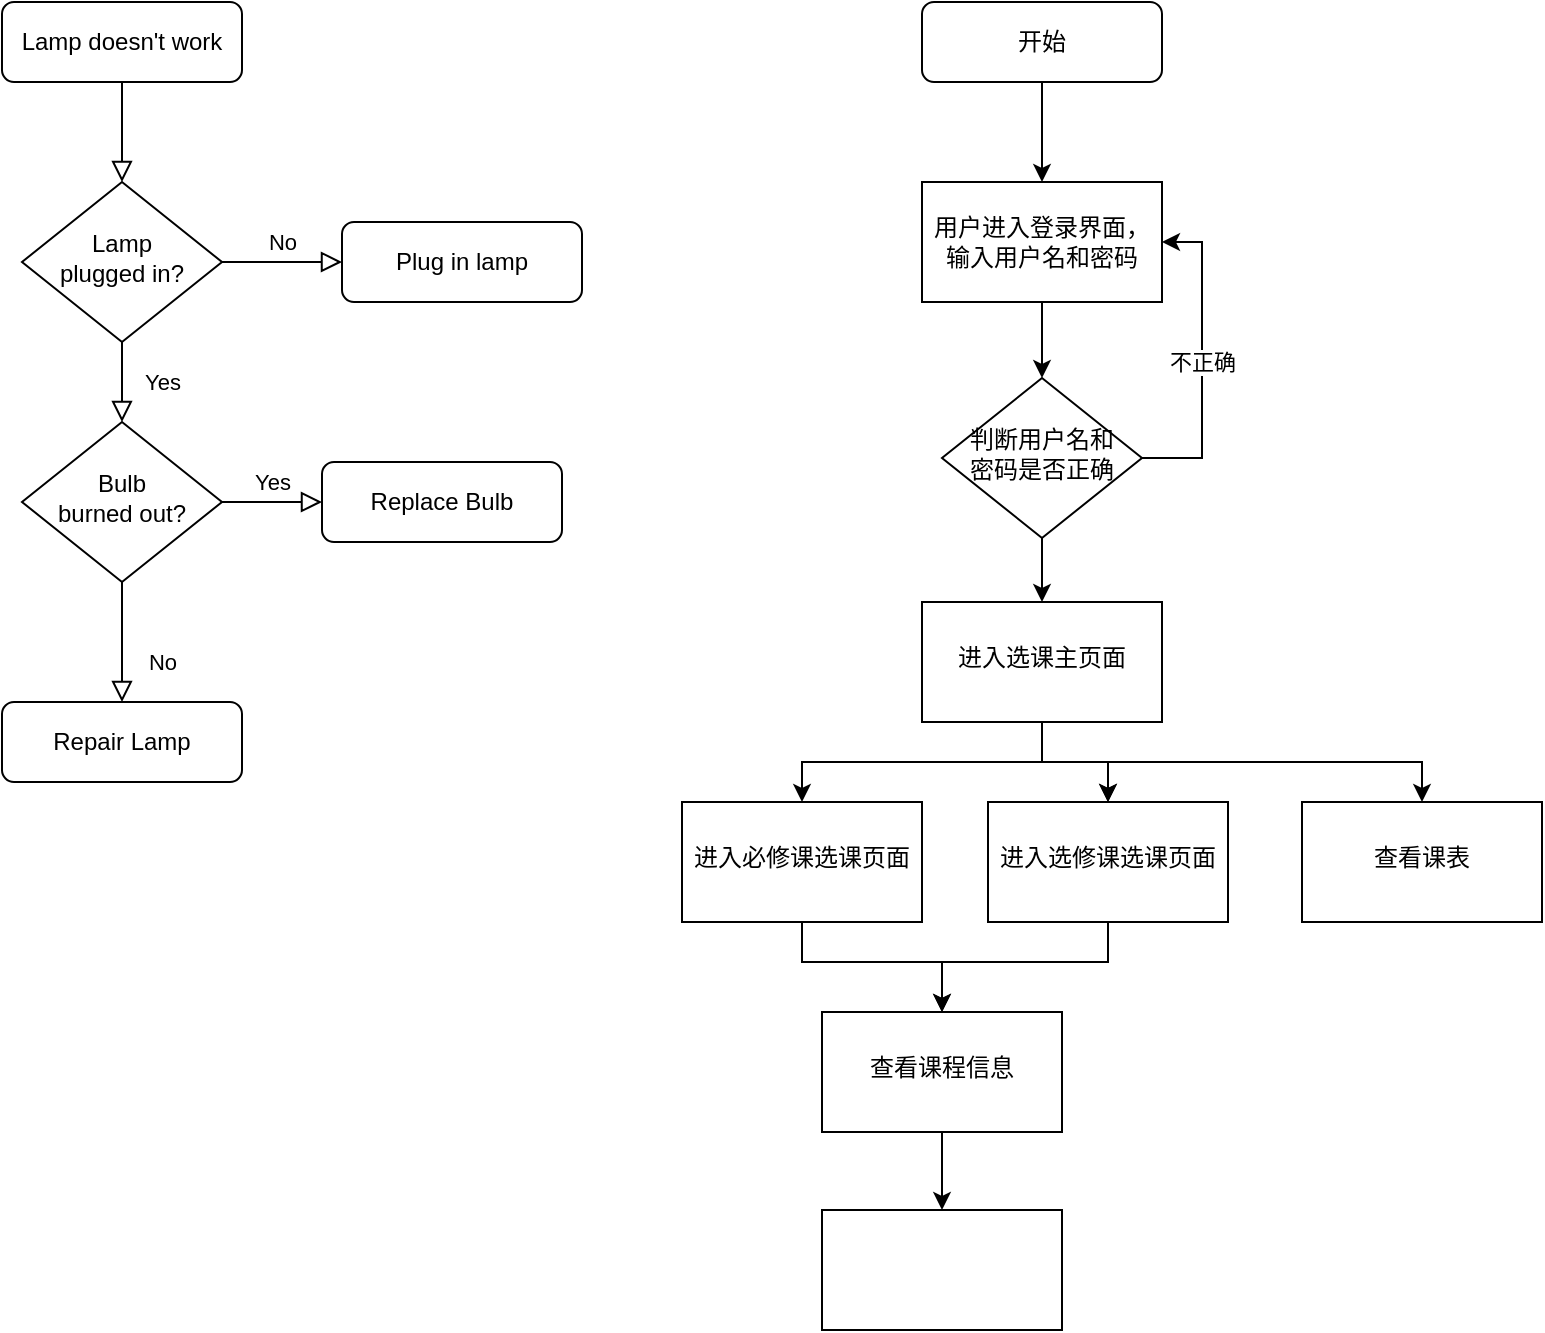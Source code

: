 <mxfile version="21.0.2" type="github">
  <diagram id="C5RBs43oDa-KdzZeNtuy" name="Page-1">
    <mxGraphModel dx="548" dy="370" grid="1" gridSize="10" guides="1" tooltips="1" connect="1" arrows="1" fold="1" page="1" pageScale="1" pageWidth="827" pageHeight="1169" math="0" shadow="0">
      <root>
        <mxCell id="WIyWlLk6GJQsqaUBKTNV-0" />
        <mxCell id="WIyWlLk6GJQsqaUBKTNV-1" parent="WIyWlLk6GJQsqaUBKTNV-0" />
        <mxCell id="WIyWlLk6GJQsqaUBKTNV-2" value="" style="rounded=0;html=1;jettySize=auto;orthogonalLoop=1;fontSize=11;endArrow=block;endFill=0;endSize=8;strokeWidth=1;shadow=0;labelBackgroundColor=none;edgeStyle=orthogonalEdgeStyle;" parent="WIyWlLk6GJQsqaUBKTNV-1" source="WIyWlLk6GJQsqaUBKTNV-3" target="WIyWlLk6GJQsqaUBKTNV-6" edge="1">
          <mxGeometry relative="1" as="geometry" />
        </mxCell>
        <mxCell id="WIyWlLk6GJQsqaUBKTNV-3" value="Lamp doesn&#39;t work" style="rounded=1;whiteSpace=wrap;html=1;fontSize=12;glass=0;strokeWidth=1;shadow=0;" parent="WIyWlLk6GJQsqaUBKTNV-1" vertex="1">
          <mxGeometry x="160" y="80" width="120" height="40" as="geometry" />
        </mxCell>
        <mxCell id="WIyWlLk6GJQsqaUBKTNV-4" value="Yes" style="rounded=0;html=1;jettySize=auto;orthogonalLoop=1;fontSize=11;endArrow=block;endFill=0;endSize=8;strokeWidth=1;shadow=0;labelBackgroundColor=none;edgeStyle=orthogonalEdgeStyle;" parent="WIyWlLk6GJQsqaUBKTNV-1" source="WIyWlLk6GJQsqaUBKTNV-6" target="WIyWlLk6GJQsqaUBKTNV-10" edge="1">
          <mxGeometry y="20" relative="1" as="geometry">
            <mxPoint as="offset" />
          </mxGeometry>
        </mxCell>
        <mxCell id="WIyWlLk6GJQsqaUBKTNV-5" value="No" style="edgeStyle=orthogonalEdgeStyle;rounded=0;html=1;jettySize=auto;orthogonalLoop=1;fontSize=11;endArrow=block;endFill=0;endSize=8;strokeWidth=1;shadow=0;labelBackgroundColor=none;" parent="WIyWlLk6GJQsqaUBKTNV-1" source="WIyWlLk6GJQsqaUBKTNV-6" target="WIyWlLk6GJQsqaUBKTNV-7" edge="1">
          <mxGeometry y="10" relative="1" as="geometry">
            <mxPoint as="offset" />
          </mxGeometry>
        </mxCell>
        <mxCell id="WIyWlLk6GJQsqaUBKTNV-6" value="Lamp&lt;br&gt;plugged in?" style="rhombus;whiteSpace=wrap;html=1;shadow=0;fontFamily=Helvetica;fontSize=12;align=center;strokeWidth=1;spacing=6;spacingTop=-4;" parent="WIyWlLk6GJQsqaUBKTNV-1" vertex="1">
          <mxGeometry x="170" y="170" width="100" height="80" as="geometry" />
        </mxCell>
        <mxCell id="WIyWlLk6GJQsqaUBKTNV-7" value="Plug in lamp" style="rounded=1;whiteSpace=wrap;html=1;fontSize=12;glass=0;strokeWidth=1;shadow=0;" parent="WIyWlLk6GJQsqaUBKTNV-1" vertex="1">
          <mxGeometry x="330" y="190" width="120" height="40" as="geometry" />
        </mxCell>
        <mxCell id="WIyWlLk6GJQsqaUBKTNV-8" value="No" style="rounded=0;html=1;jettySize=auto;orthogonalLoop=1;fontSize=11;endArrow=block;endFill=0;endSize=8;strokeWidth=1;shadow=0;labelBackgroundColor=none;edgeStyle=orthogonalEdgeStyle;" parent="WIyWlLk6GJQsqaUBKTNV-1" source="WIyWlLk6GJQsqaUBKTNV-10" target="WIyWlLk6GJQsqaUBKTNV-11" edge="1">
          <mxGeometry x="0.333" y="20" relative="1" as="geometry">
            <mxPoint as="offset" />
          </mxGeometry>
        </mxCell>
        <mxCell id="WIyWlLk6GJQsqaUBKTNV-9" value="Yes" style="edgeStyle=orthogonalEdgeStyle;rounded=0;html=1;jettySize=auto;orthogonalLoop=1;fontSize=11;endArrow=block;endFill=0;endSize=8;strokeWidth=1;shadow=0;labelBackgroundColor=none;" parent="WIyWlLk6GJQsqaUBKTNV-1" source="WIyWlLk6GJQsqaUBKTNV-10" target="WIyWlLk6GJQsqaUBKTNV-12" edge="1">
          <mxGeometry y="10" relative="1" as="geometry">
            <mxPoint as="offset" />
          </mxGeometry>
        </mxCell>
        <mxCell id="WIyWlLk6GJQsqaUBKTNV-10" value="Bulb&lt;br&gt;burned out?" style="rhombus;whiteSpace=wrap;html=1;shadow=0;fontFamily=Helvetica;fontSize=12;align=center;strokeWidth=1;spacing=6;spacingTop=-4;" parent="WIyWlLk6GJQsqaUBKTNV-1" vertex="1">
          <mxGeometry x="170" y="290" width="100" height="80" as="geometry" />
        </mxCell>
        <mxCell id="WIyWlLk6GJQsqaUBKTNV-11" value="Repair Lamp" style="rounded=1;whiteSpace=wrap;html=1;fontSize=12;glass=0;strokeWidth=1;shadow=0;" parent="WIyWlLk6GJQsqaUBKTNV-1" vertex="1">
          <mxGeometry x="160" y="430" width="120" height="40" as="geometry" />
        </mxCell>
        <mxCell id="WIyWlLk6GJQsqaUBKTNV-12" value="Replace Bulb" style="rounded=1;whiteSpace=wrap;html=1;fontSize=12;glass=0;strokeWidth=1;shadow=0;" parent="WIyWlLk6GJQsqaUBKTNV-1" vertex="1">
          <mxGeometry x="320" y="310" width="120" height="40" as="geometry" />
        </mxCell>
        <mxCell id="jGKwaP8b4mZDkgeBbSFk-14" value="" style="edgeStyle=orthogonalEdgeStyle;rounded=0;orthogonalLoop=1;jettySize=auto;html=1;" edge="1" parent="WIyWlLk6GJQsqaUBKTNV-1" source="jGKwaP8b4mZDkgeBbSFk-5" target="jGKwaP8b4mZDkgeBbSFk-13">
          <mxGeometry relative="1" as="geometry" />
        </mxCell>
        <mxCell id="jGKwaP8b4mZDkgeBbSFk-5" value="开始" style="rounded=1;whiteSpace=wrap;html=1;fontSize=12;glass=0;strokeWidth=1;shadow=0;" vertex="1" parent="WIyWlLk6GJQsqaUBKTNV-1">
          <mxGeometry x="620" y="80" width="120" height="40" as="geometry" />
        </mxCell>
        <mxCell id="jGKwaP8b4mZDkgeBbSFk-16" style="edgeStyle=orthogonalEdgeStyle;rounded=0;orthogonalLoop=1;jettySize=auto;html=1;entryX=1;entryY=0.5;entryDx=0;entryDy=0;" edge="1" parent="WIyWlLk6GJQsqaUBKTNV-1" source="jGKwaP8b4mZDkgeBbSFk-8" target="jGKwaP8b4mZDkgeBbSFk-13">
          <mxGeometry relative="1" as="geometry">
            <Array as="points">
              <mxPoint x="760" y="308" />
              <mxPoint x="760" y="200" />
            </Array>
          </mxGeometry>
        </mxCell>
        <mxCell id="jGKwaP8b4mZDkgeBbSFk-17" value="不正确" style="edgeLabel;html=1;align=center;verticalAlign=middle;resizable=0;points=[];" vertex="1" connectable="0" parent="jGKwaP8b4mZDkgeBbSFk-16">
          <mxGeometry x="-0.177" y="-9" relative="1" as="geometry">
            <mxPoint x="-9" y="-13" as="offset" />
          </mxGeometry>
        </mxCell>
        <mxCell id="jGKwaP8b4mZDkgeBbSFk-19" value="" style="edgeStyle=orthogonalEdgeStyle;rounded=0;orthogonalLoop=1;jettySize=auto;html=1;" edge="1" parent="WIyWlLk6GJQsqaUBKTNV-1" source="jGKwaP8b4mZDkgeBbSFk-8" target="jGKwaP8b4mZDkgeBbSFk-18">
          <mxGeometry relative="1" as="geometry" />
        </mxCell>
        <mxCell id="jGKwaP8b4mZDkgeBbSFk-8" value="判断用户名和&lt;br&gt;密码是否正确" style="rhombus;whiteSpace=wrap;html=1;shadow=0;fontFamily=Helvetica;fontSize=12;align=center;strokeWidth=1;spacing=6;spacingTop=-4;" vertex="1" parent="WIyWlLk6GJQsqaUBKTNV-1">
          <mxGeometry x="630" y="268" width="100" height="80" as="geometry" />
        </mxCell>
        <mxCell id="jGKwaP8b4mZDkgeBbSFk-15" style="edgeStyle=orthogonalEdgeStyle;rounded=0;orthogonalLoop=1;jettySize=auto;html=1;exitX=0.5;exitY=1;exitDx=0;exitDy=0;entryX=0.5;entryY=0;entryDx=0;entryDy=0;" edge="1" parent="WIyWlLk6GJQsqaUBKTNV-1" source="jGKwaP8b4mZDkgeBbSFk-13" target="jGKwaP8b4mZDkgeBbSFk-8">
          <mxGeometry relative="1" as="geometry" />
        </mxCell>
        <mxCell id="jGKwaP8b4mZDkgeBbSFk-13" value="用户进入登录界面，输入用户名和密码" style="whiteSpace=wrap;html=1;rounded=0;glass=0;strokeWidth=1;shadow=0;" vertex="1" parent="WIyWlLk6GJQsqaUBKTNV-1">
          <mxGeometry x="620" y="170" width="120" height="60" as="geometry" />
        </mxCell>
        <mxCell id="jGKwaP8b4mZDkgeBbSFk-21" value="" style="edgeStyle=orthogonalEdgeStyle;rounded=0;orthogonalLoop=1;jettySize=auto;html=1;" edge="1" parent="WIyWlLk6GJQsqaUBKTNV-1" source="jGKwaP8b4mZDkgeBbSFk-18" target="jGKwaP8b4mZDkgeBbSFk-20">
          <mxGeometry relative="1" as="geometry" />
        </mxCell>
        <mxCell id="jGKwaP8b4mZDkgeBbSFk-24" value="" style="edgeStyle=orthogonalEdgeStyle;rounded=0;orthogonalLoop=1;jettySize=auto;html=1;" edge="1" parent="WIyWlLk6GJQsqaUBKTNV-1" source="jGKwaP8b4mZDkgeBbSFk-18" target="jGKwaP8b4mZDkgeBbSFk-23">
          <mxGeometry relative="1" as="geometry" />
        </mxCell>
        <mxCell id="jGKwaP8b4mZDkgeBbSFk-25" value="" style="edgeStyle=orthogonalEdgeStyle;rounded=0;orthogonalLoop=1;jettySize=auto;html=1;" edge="1" parent="WIyWlLk6GJQsqaUBKTNV-1" source="jGKwaP8b4mZDkgeBbSFk-18" target="jGKwaP8b4mZDkgeBbSFk-23">
          <mxGeometry relative="1" as="geometry" />
        </mxCell>
        <mxCell id="jGKwaP8b4mZDkgeBbSFk-27" value="" style="edgeStyle=orthogonalEdgeStyle;rounded=0;orthogonalLoop=1;jettySize=auto;html=1;exitX=0.5;exitY=1;exitDx=0;exitDy=0;" edge="1" parent="WIyWlLk6GJQsqaUBKTNV-1" source="jGKwaP8b4mZDkgeBbSFk-18" target="jGKwaP8b4mZDkgeBbSFk-26">
          <mxGeometry relative="1" as="geometry" />
        </mxCell>
        <mxCell id="jGKwaP8b4mZDkgeBbSFk-18" value="进入选课主页面" style="whiteSpace=wrap;html=1;shadow=0;strokeWidth=1;spacing=6;spacingTop=-4;" vertex="1" parent="WIyWlLk6GJQsqaUBKTNV-1">
          <mxGeometry x="620" y="380" width="120" height="60" as="geometry" />
        </mxCell>
        <mxCell id="jGKwaP8b4mZDkgeBbSFk-34" value="" style="edgeStyle=orthogonalEdgeStyle;rounded=0;orthogonalLoop=1;jettySize=auto;html=1;" edge="1" parent="WIyWlLk6GJQsqaUBKTNV-1" source="jGKwaP8b4mZDkgeBbSFk-20" target="jGKwaP8b4mZDkgeBbSFk-33">
          <mxGeometry relative="1" as="geometry">
            <Array as="points">
              <mxPoint x="560" y="560" />
              <mxPoint x="630" y="560" />
            </Array>
          </mxGeometry>
        </mxCell>
        <mxCell id="jGKwaP8b4mZDkgeBbSFk-20" value="进入必修课选课页面" style="whiteSpace=wrap;html=1;shadow=0;strokeWidth=1;spacing=6;spacingTop=-4;" vertex="1" parent="WIyWlLk6GJQsqaUBKTNV-1">
          <mxGeometry x="500" y="480" width="120" height="60" as="geometry" />
        </mxCell>
        <mxCell id="jGKwaP8b4mZDkgeBbSFk-38" style="edgeStyle=orthogonalEdgeStyle;rounded=0;orthogonalLoop=1;jettySize=auto;html=1;exitX=0.5;exitY=1;exitDx=0;exitDy=0;entryX=0.5;entryY=0;entryDx=0;entryDy=0;" edge="1" parent="WIyWlLk6GJQsqaUBKTNV-1" source="jGKwaP8b4mZDkgeBbSFk-23" target="jGKwaP8b4mZDkgeBbSFk-33">
          <mxGeometry relative="1" as="geometry">
            <Array as="points">
              <mxPoint x="713" y="560" />
              <mxPoint x="630" y="560" />
            </Array>
          </mxGeometry>
        </mxCell>
        <mxCell id="jGKwaP8b4mZDkgeBbSFk-23" value="进入选修课选课页面" style="whiteSpace=wrap;html=1;shadow=0;strokeWidth=1;spacing=6;spacingTop=-4;" vertex="1" parent="WIyWlLk6GJQsqaUBKTNV-1">
          <mxGeometry x="653" y="480" width="120" height="60" as="geometry" />
        </mxCell>
        <mxCell id="jGKwaP8b4mZDkgeBbSFk-26" value="查看课表" style="whiteSpace=wrap;html=1;shadow=0;strokeWidth=1;spacing=6;spacingTop=-4;" vertex="1" parent="WIyWlLk6GJQsqaUBKTNV-1">
          <mxGeometry x="810" y="480" width="120" height="60" as="geometry" />
        </mxCell>
        <mxCell id="jGKwaP8b4mZDkgeBbSFk-41" value="" style="edgeStyle=orthogonalEdgeStyle;rounded=0;orthogonalLoop=1;jettySize=auto;html=1;" edge="1" parent="WIyWlLk6GJQsqaUBKTNV-1" source="jGKwaP8b4mZDkgeBbSFk-33" target="jGKwaP8b4mZDkgeBbSFk-40">
          <mxGeometry relative="1" as="geometry" />
        </mxCell>
        <mxCell id="jGKwaP8b4mZDkgeBbSFk-33" value="查看课程信息" style="whiteSpace=wrap;html=1;shadow=0;strokeWidth=1;spacing=6;spacingTop=-4;" vertex="1" parent="WIyWlLk6GJQsqaUBKTNV-1">
          <mxGeometry x="570" y="585" width="120" height="60" as="geometry" />
        </mxCell>
        <mxCell id="jGKwaP8b4mZDkgeBbSFk-40" value="" style="whiteSpace=wrap;html=1;shadow=0;strokeWidth=1;spacing=6;spacingTop=-4;" vertex="1" parent="WIyWlLk6GJQsqaUBKTNV-1">
          <mxGeometry x="570" y="684" width="120" height="60" as="geometry" />
        </mxCell>
      </root>
    </mxGraphModel>
  </diagram>
</mxfile>
